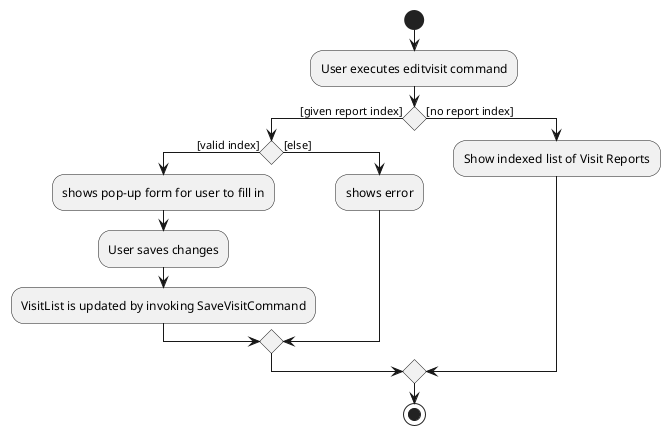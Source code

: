 @startuml
start
:User executes editvisit command;

'Since the beta syntax does not support placing the condition outside the
'diamond we place it as the true branch instead.

if () then ([given report index])
    if () then ([valid index]);
        :shows pop-up form for user to fill in;
        :User saves changes;
        :VisitList is updated by invoking SaveVisitCommand;
    else([else])
        :shows error;
    endif
else ([no report index])
    :Show indexed list of Visit Reports;
endif

stop
@enduml
